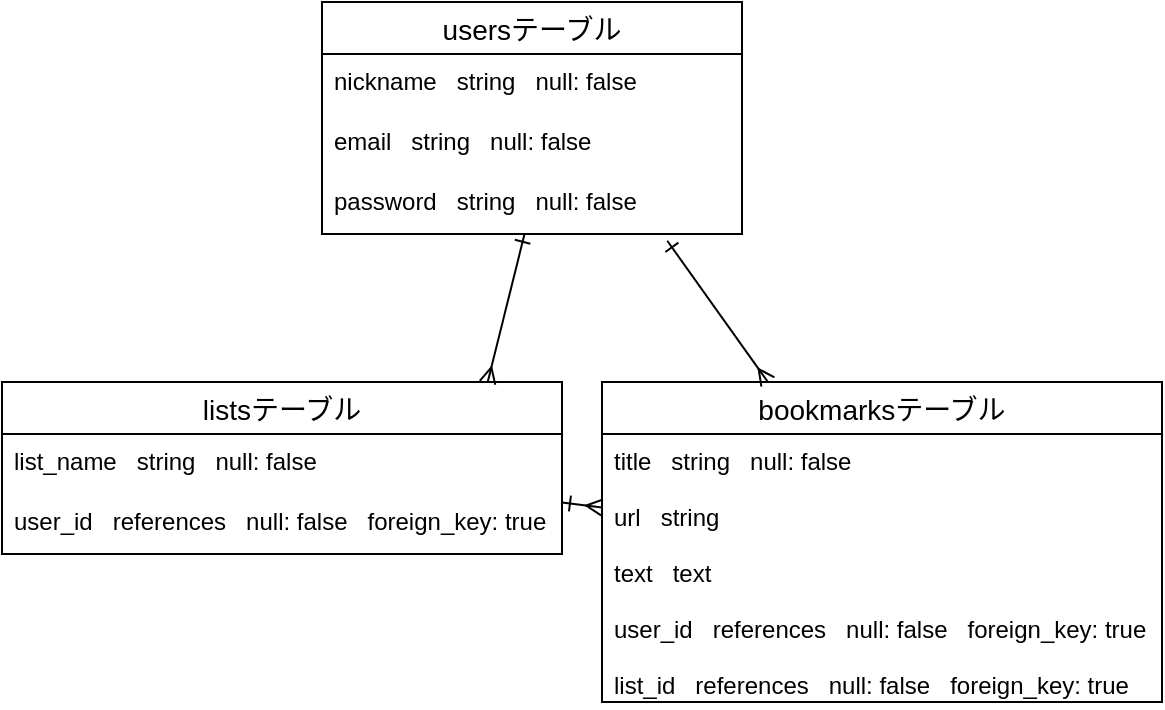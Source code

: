 <mxfile version="13.10.0" type="embed">
    <diagram id="0IUm3It2n6_cT1480_TZ" name="ページ1">
        <mxGraphModel dx="479" dy="372" grid="1" gridSize="10" guides="1" tooltips="1" connect="1" arrows="1" fold="1" page="1" pageScale="1" pageWidth="583" pageHeight="827" math="0" shadow="0">
            <root>
                <mxCell id="0"/>
                <mxCell id="1" parent="0"/>
                <mxCell id="2" value="usersテーブル" style="swimlane;fontStyle=0;childLayout=stackLayout;horizontal=1;startSize=26;horizontalStack=0;resizeParent=1;resizeParentMax=0;resizeLast=0;collapsible=1;marginBottom=0;align=center;fontSize=14;" vertex="1" parent="1">
                    <mxGeometry x="160" y="50" width="210" height="116" as="geometry"/>
                </mxCell>
                <mxCell id="3" value="nickname   string   null: false   " style="text;strokeColor=none;fillColor=none;spacingLeft=4;spacingRight=4;overflow=hidden;rotatable=0;points=[[0,0.5],[1,0.5]];portConstraint=eastwest;fontSize=12;" vertex="1" parent="2">
                    <mxGeometry y="26" width="210" height="30" as="geometry"/>
                </mxCell>
                <mxCell id="4" value="email   string   null: false" style="text;strokeColor=none;fillColor=none;spacingLeft=4;spacingRight=4;overflow=hidden;rotatable=0;points=[[0,0.5],[1,0.5]];portConstraint=eastwest;fontSize=12;" vertex="1" parent="2">
                    <mxGeometry y="56" width="210" height="30" as="geometry"/>
                </mxCell>
                <mxCell id="5" value="password   string   null: false&#10;" style="text;strokeColor=none;fillColor=none;spacingLeft=4;spacingRight=4;overflow=hidden;rotatable=0;points=[[0,0.5],[1,0.5]];portConstraint=eastwest;fontSize=12;" vertex="1" parent="2">
                    <mxGeometry y="86" width="210" height="30" as="geometry"/>
                </mxCell>
                <mxCell id="6" value="listsテーブル" style="swimlane;fontStyle=0;childLayout=stackLayout;horizontal=1;startSize=26;horizontalStack=0;resizeParent=1;resizeParentMax=0;resizeLast=0;collapsible=1;marginBottom=0;align=center;fontSize=14;" vertex="1" parent="1">
                    <mxGeometry y="240" width="280" height="86" as="geometry"/>
                </mxCell>
                <mxCell id="7" value="list_name   string   null: false" style="text;strokeColor=none;fillColor=none;spacingLeft=4;spacingRight=4;overflow=hidden;rotatable=0;points=[[0,0.5],[1,0.5]];portConstraint=eastwest;fontSize=12;" vertex="1" parent="6">
                    <mxGeometry y="26" width="280" height="30" as="geometry"/>
                </mxCell>
                <mxCell id="8" value="user_id   references   null: false   foreign_key: true" style="text;strokeColor=none;fillColor=none;spacingLeft=4;spacingRight=4;overflow=hidden;rotatable=0;points=[[0,0.5],[1,0.5]];portConstraint=eastwest;fontSize=12;" vertex="1" parent="6">
                    <mxGeometry y="56" width="280" height="30" as="geometry"/>
                </mxCell>
                <mxCell id="10" value="bookmarksテーブル" style="swimlane;fontStyle=0;childLayout=stackLayout;horizontal=1;startSize=26;horizontalStack=0;resizeParent=1;resizeParentMax=0;resizeLast=0;collapsible=1;marginBottom=0;align=center;fontSize=14;" vertex="1" parent="1">
                    <mxGeometry x="300" y="240" width="280" height="160" as="geometry"/>
                </mxCell>
                <mxCell id="11" value="title   string   null: false&#10;&#10;url   string   &#10;&#10;text   text&#10;&#10;user_id   references   null: false   foreign_key: true&#10;&#10;list_id   references   null: false   foreign_key: true" style="text;strokeColor=none;fillColor=none;spacingLeft=4;spacingRight=4;overflow=hidden;rotatable=0;points=[[0,0.5],[1,0.5]];portConstraint=eastwest;fontSize=12;" vertex="1" parent="10">
                    <mxGeometry y="26" width="280" height="134" as="geometry"/>
                </mxCell>
                <mxCell id="18" value="" style="endArrow=ERmany;html=1;rounded=0;entryX=0.867;entryY=0.005;entryDx=0;entryDy=0;entryPerimeter=0;startArrow=ERone;startFill=0;endFill=0;" edge="1" parent="1" source="5" target="6">
                    <mxGeometry relative="1" as="geometry">
                        <mxPoint x="176" y="170" as="sourcePoint"/>
                        <mxPoint x="183" y="237" as="targetPoint"/>
                    </mxGeometry>
                </mxCell>
                <mxCell id="19" value="" style="endArrow=ERmany;html=1;rounded=0;exitX=0.822;exitY=1.113;exitDx=0;exitDy=0;exitPerimeter=0;startArrow=ERone;startFill=0;endFill=0;" edge="1" parent="1" source="5" target="10">
                    <mxGeometry relative="1" as="geometry">
                        <mxPoint x="130" y="220" as="sourcePoint"/>
                        <mxPoint x="290" y="220" as="targetPoint"/>
                    </mxGeometry>
                </mxCell>
                <mxCell id="20" value="" style="endArrow=ERmany;html=1;rounded=0;startArrow=ERone;startFill=0;endFill=0;" edge="1" parent="1" source="6" target="10">
                    <mxGeometry relative="1" as="geometry">
                        <mxPoint x="130" y="220" as="sourcePoint"/>
                        <mxPoint x="290" y="220" as="targetPoint"/>
                    </mxGeometry>
                </mxCell>
            </root>
        </mxGraphModel>
    </diagram>
</mxfile>